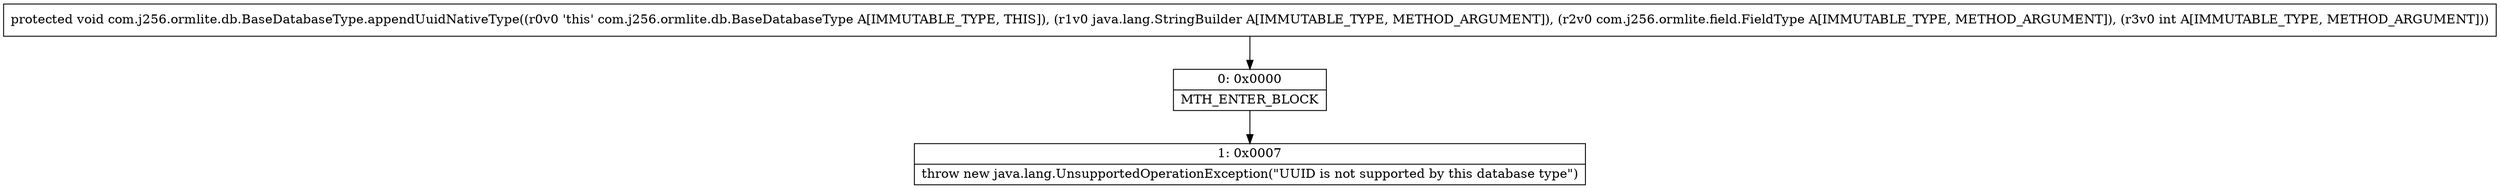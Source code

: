 digraph "CFG forcom.j256.ormlite.db.BaseDatabaseType.appendUuidNativeType(Ljava\/lang\/StringBuilder;Lcom\/j256\/ormlite\/field\/FieldType;I)V" {
Node_0 [shape=record,label="{0\:\ 0x0000|MTH_ENTER_BLOCK\l}"];
Node_1 [shape=record,label="{1\:\ 0x0007|throw new java.lang.UnsupportedOperationException(\"UUID is not supported by this database type\")\l}"];
MethodNode[shape=record,label="{protected void com.j256.ormlite.db.BaseDatabaseType.appendUuidNativeType((r0v0 'this' com.j256.ormlite.db.BaseDatabaseType A[IMMUTABLE_TYPE, THIS]), (r1v0 java.lang.StringBuilder A[IMMUTABLE_TYPE, METHOD_ARGUMENT]), (r2v0 com.j256.ormlite.field.FieldType A[IMMUTABLE_TYPE, METHOD_ARGUMENT]), (r3v0 int A[IMMUTABLE_TYPE, METHOD_ARGUMENT])) }"];
MethodNode -> Node_0;
Node_0 -> Node_1;
}

